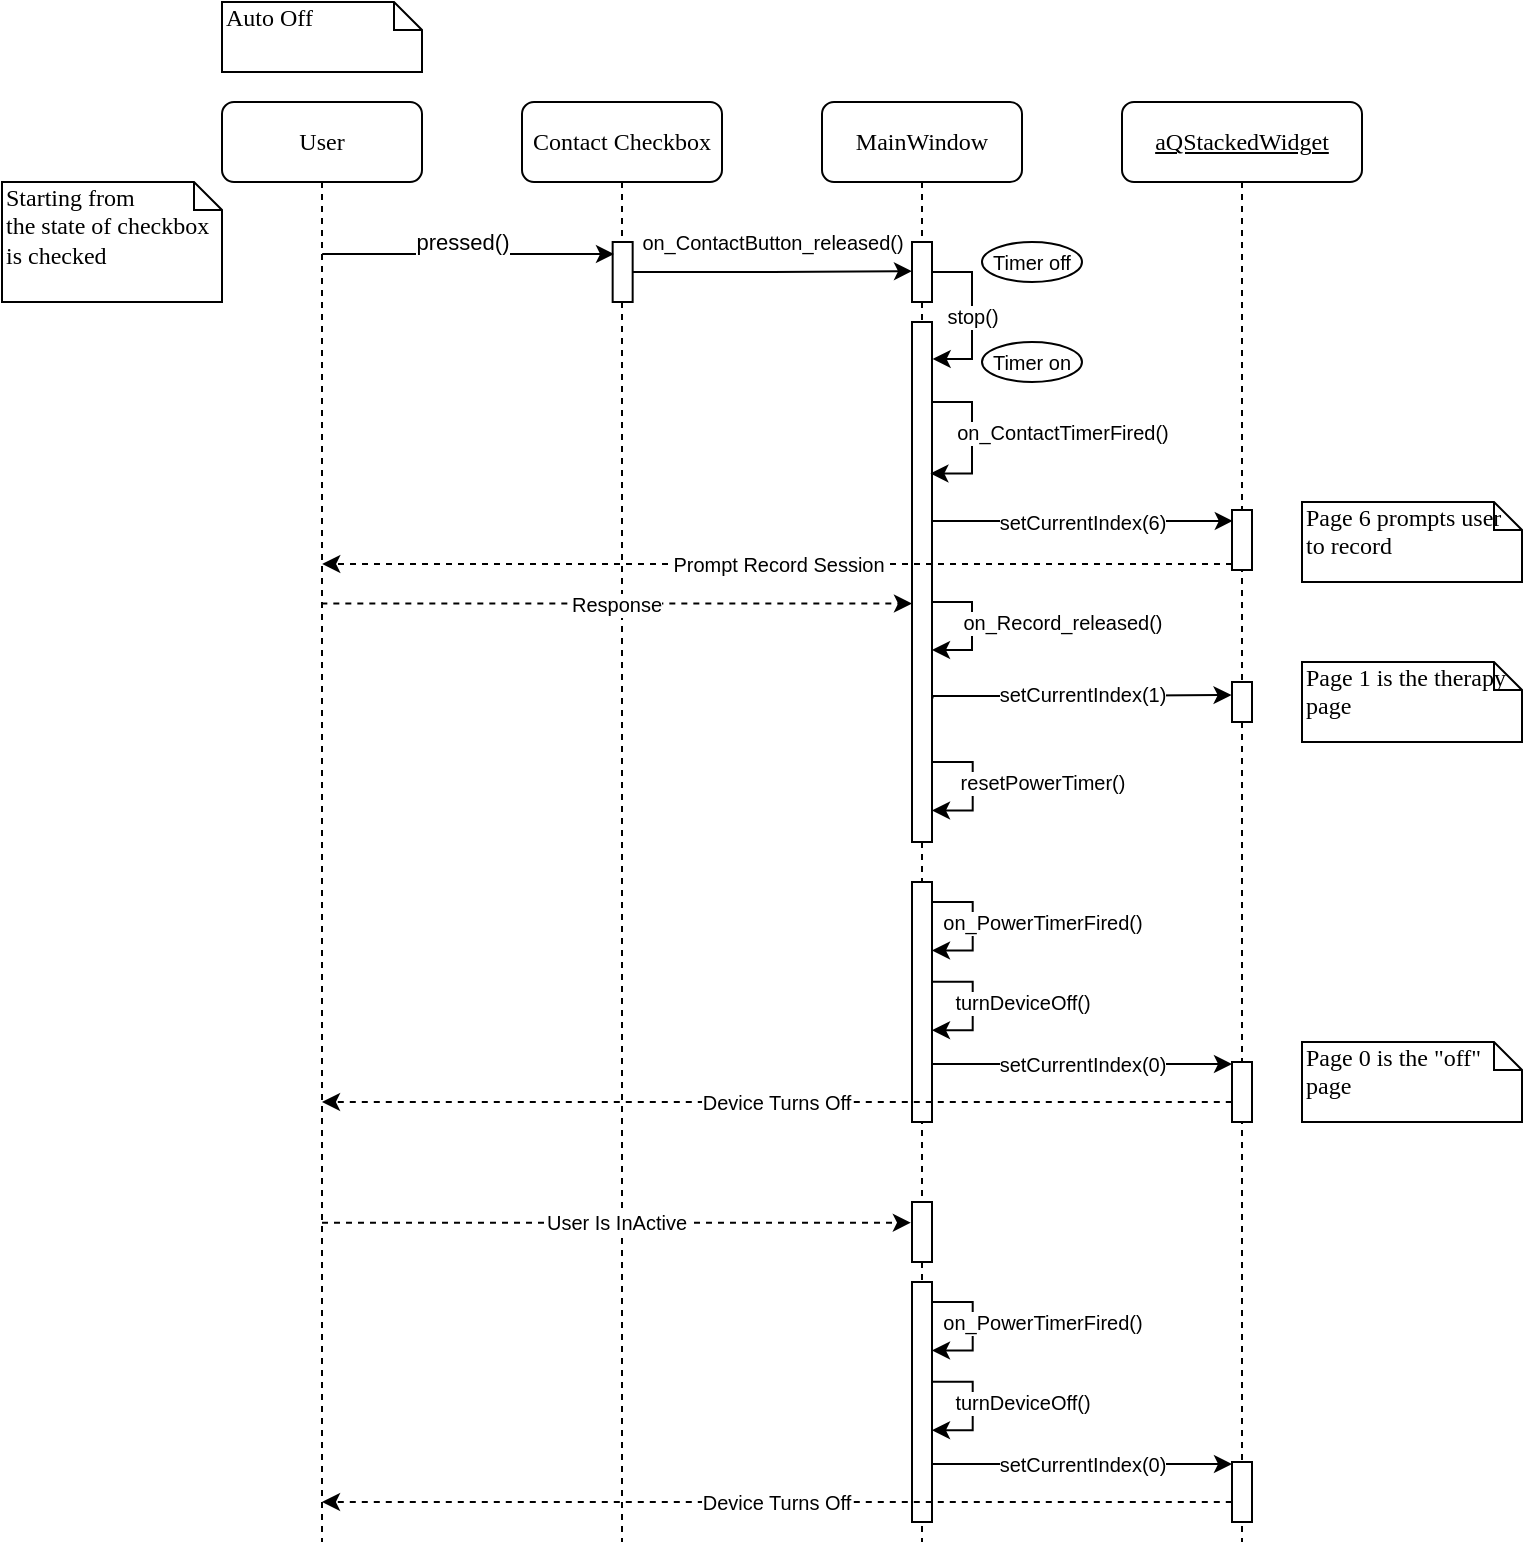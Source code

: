 <mxfile version="15.8.8" type="device"><diagram id="Scy_tJtB7N8xiHCwlLkG" name="Page-1"><mxGraphModel dx="1038" dy="489" grid="1" gridSize="10" guides="1" tooltips="1" connect="1" arrows="1" fold="1" page="1" pageScale="1" pageWidth="850" pageHeight="1100" math="0" shadow="0"><root><mxCell id="0"/><mxCell id="1" parent="0"/><mxCell id="IdRi-EkKLNIlzUSz1pVr-2" value="MainWindow" style="shape=umlLifeline;perimeter=lifelinePerimeter;whiteSpace=wrap;html=1;container=1;collapsible=0;recursiveResize=0;outlineConnect=0;rounded=1;shadow=0;comic=0;labelBackgroundColor=none;strokeWidth=1;fontFamily=Verdana;fontSize=12;align=center;" parent="1" vertex="1"><mxGeometry x="420" y="80" width="100" height="720" as="geometry"/></mxCell><mxCell id="IdRi-EkKLNIlzUSz1pVr-25" value="stop()" style="edgeStyle=orthogonalEdgeStyle;rounded=0;orthogonalLoop=1;jettySize=auto;html=1;entryX=1.033;entryY=0.071;entryDx=0;entryDy=0;entryPerimeter=0;fontSize=10;" parent="IdRi-EkKLNIlzUSz1pVr-2" source="IdRi-EkKLNIlzUSz1pVr-22" target="IdRi-EkKLNIlzUSz1pVr-23" edge="1"><mxGeometry relative="1" as="geometry"><Array as="points"><mxPoint x="75" y="85"/><mxPoint x="75" y="129"/></Array></mxGeometry></mxCell><mxCell id="IdRi-EkKLNIlzUSz1pVr-22" value="" style="html=1;points=[];perimeter=orthogonalPerimeter;rounded=0;shadow=0;comic=0;labelBackgroundColor=none;strokeWidth=1;fontFamily=Verdana;fontSize=12;align=center;" parent="IdRi-EkKLNIlzUSz1pVr-2" vertex="1"><mxGeometry x="45" y="70" width="10" height="30" as="geometry"/></mxCell><mxCell id="IdRi-EkKLNIlzUSz1pVr-23" value="" style="html=1;points=[];perimeter=orthogonalPerimeter;rounded=0;shadow=0;comic=0;labelBackgroundColor=none;strokeWidth=1;fontFamily=Verdana;fontSize=12;align=center;" parent="IdRi-EkKLNIlzUSz1pVr-2" vertex="1"><mxGeometry x="45" y="110" width="10" height="260" as="geometry"/></mxCell><mxCell id="IdRi-EkKLNIlzUSz1pVr-30" value="on_ContactTimerFired()" style="edgeStyle=orthogonalEdgeStyle;rounded=0;orthogonalLoop=1;jettySize=auto;html=1;entryX=0.92;entryY=0.504;entryDx=0;entryDy=0;entryPerimeter=0;fontSize=10;" parent="IdRi-EkKLNIlzUSz1pVr-2" edge="1"><mxGeometry x="-0.094" y="45" relative="1" as="geometry"><mxPoint x="55" y="150" as="sourcePoint"/><mxPoint x="54.2" y="185.76" as="targetPoint"/><Array as="points"><mxPoint x="75" y="150"/><mxPoint x="75" y="186"/></Array><mxPoint as="offset"/></mxGeometry></mxCell><mxCell id="IdRi-EkKLNIlzUSz1pVr-35" value="on_Record_released()" style="edgeStyle=orthogonalEdgeStyle;rounded=0;orthogonalLoop=1;jettySize=auto;html=1;fontSize=10;" parent="IdRi-EkKLNIlzUSz1pVr-2" source="IdRi-EkKLNIlzUSz1pVr-23" edge="1"><mxGeometry x="-0.062" y="45" relative="1" as="geometry"><mxPoint x="55" y="274" as="targetPoint"/><Array as="points"><mxPoint x="75" y="250"/><mxPoint x="75" y="274"/></Array><mxPoint as="offset"/></mxGeometry></mxCell><mxCell id="IdRi-EkKLNIlzUSz1pVr-39" value="resetPowerTimer()" style="edgeStyle=orthogonalEdgeStyle;rounded=0;orthogonalLoop=1;jettySize=auto;html=1;entryX=0.967;entryY=0.657;entryDx=0;entryDy=0;entryPerimeter=0;fontSize=10;" parent="IdRi-EkKLNIlzUSz1pVr-2" edge="1"><mxGeometry x="-0.072" y="35" relative="1" as="geometry"><mxPoint x="55.33" y="330" as="sourcePoint"/><mxPoint x="55.0" y="354.25" as="targetPoint"/><Array as="points"><mxPoint x="75.33" y="330"/><mxPoint x="75.33" y="354"/></Array><mxPoint as="offset"/></mxGeometry></mxCell><mxCell id="IdRi-EkKLNIlzUSz1pVr-40" value="" style="html=1;points=[];perimeter=orthogonalPerimeter;rounded=0;shadow=0;comic=0;labelBackgroundColor=none;strokeWidth=1;fontFamily=Verdana;fontSize=12;align=center;" parent="IdRi-EkKLNIlzUSz1pVr-2" vertex="1"><mxGeometry x="45" y="390" width="10" height="120" as="geometry"/></mxCell><mxCell id="IdRi-EkKLNIlzUSz1pVr-41" value="on_PowerTimerFired()" style="edgeStyle=orthogonalEdgeStyle;rounded=0;orthogonalLoop=1;jettySize=auto;html=1;entryX=0.967;entryY=0.657;entryDx=0;entryDy=0;entryPerimeter=0;fontSize=10;" parent="IdRi-EkKLNIlzUSz1pVr-2" edge="1"><mxGeometry x="-0.072" y="35" relative="1" as="geometry"><mxPoint x="55.33" y="400" as="sourcePoint"/><mxPoint x="55.0" y="424.25" as="targetPoint"/><Array as="points"><mxPoint x="75.33" y="400"/><mxPoint x="75.33" y="424"/></Array><mxPoint as="offset"/></mxGeometry></mxCell><mxCell id="IdRi-EkKLNIlzUSz1pVr-42" value="turnDeviceOff()" style="edgeStyle=orthogonalEdgeStyle;rounded=0;orthogonalLoop=1;jettySize=auto;html=1;entryX=0.967;entryY=0.657;entryDx=0;entryDy=0;entryPerimeter=0;fontSize=10;" parent="IdRi-EkKLNIlzUSz1pVr-2" edge="1"><mxGeometry x="-0.067" y="25" relative="1" as="geometry"><mxPoint x="55.33" y="439.85" as="sourcePoint"/><mxPoint x="55.0" y="464.1" as="targetPoint"/><Array as="points"><mxPoint x="75.33" y="439.85"/><mxPoint x="75.33" y="463.85"/></Array><mxPoint as="offset"/></mxGeometry></mxCell><mxCell id="IdRi-EkKLNIlzUSz1pVr-45" value="Device Turns Off" style="edgeStyle=orthogonalEdgeStyle;rounded=0;orthogonalLoop=1;jettySize=auto;html=1;fontSize=10;dashed=1;" parent="IdRi-EkKLNIlzUSz1pVr-2" edge="1"><mxGeometry relative="1" as="geometry"><mxPoint x="204.9" y="500" as="sourcePoint"/><mxPoint x="-250.0" y="500" as="targetPoint"/></mxGeometry></mxCell><mxCell id="IdRi-EkKLNIlzUSz1pVr-53" value="" style="html=1;points=[];perimeter=orthogonalPerimeter;rounded=0;shadow=0;comic=0;labelBackgroundColor=none;strokeWidth=1;fontFamily=Verdana;fontSize=12;align=center;" parent="IdRi-EkKLNIlzUSz1pVr-2" vertex="1"><mxGeometry x="45" y="590" width="10" height="120" as="geometry"/></mxCell><mxCell id="IdRi-EkKLNIlzUSz1pVr-54" value="on_PowerTimerFired()" style="edgeStyle=orthogonalEdgeStyle;rounded=0;orthogonalLoop=1;jettySize=auto;html=1;entryX=0.967;entryY=0.657;entryDx=0;entryDy=0;entryPerimeter=0;fontSize=10;" parent="IdRi-EkKLNIlzUSz1pVr-2" edge="1"><mxGeometry x="-0.072" y="35" relative="1" as="geometry"><mxPoint x="55.33" y="600" as="sourcePoint"/><mxPoint x="55" y="624.25" as="targetPoint"/><Array as="points"><mxPoint x="75.33" y="600"/><mxPoint x="75.33" y="624"/></Array><mxPoint as="offset"/></mxGeometry></mxCell><mxCell id="IdRi-EkKLNIlzUSz1pVr-55" value="turnDeviceOff()" style="edgeStyle=orthogonalEdgeStyle;rounded=0;orthogonalLoop=1;jettySize=auto;html=1;entryX=0.967;entryY=0.657;entryDx=0;entryDy=0;entryPerimeter=0;fontSize=10;" parent="IdRi-EkKLNIlzUSz1pVr-2" edge="1"><mxGeometry x="-0.067" y="25" relative="1" as="geometry"><mxPoint x="55.33" y="639.85" as="sourcePoint"/><mxPoint x="55" y="664.1" as="targetPoint"/><Array as="points"><mxPoint x="75.33" y="639.85"/><mxPoint x="75.33" y="663.85"/></Array><mxPoint as="offset"/></mxGeometry></mxCell><mxCell id="IdRi-EkKLNIlzUSz1pVr-56" value="Device Turns Off" style="edgeStyle=orthogonalEdgeStyle;rounded=0;orthogonalLoop=1;jettySize=auto;html=1;fontSize=10;dashed=1;" parent="IdRi-EkKLNIlzUSz1pVr-2" edge="1"><mxGeometry relative="1" as="geometry"><mxPoint x="204.9" y="700" as="sourcePoint"/><mxPoint x="-250" y="700" as="targetPoint"/></mxGeometry></mxCell><mxCell id="IdRi-EkKLNIlzUSz1pVr-58" value="setCurrentIndex(0)" style="edgeStyle=orthogonalEdgeStyle;rounded=0;orthogonalLoop=1;jettySize=auto;html=1;entryX=0.04;entryY=0.116;entryDx=0;entryDy=0;entryPerimeter=0;fontSize=10;" parent="IdRi-EkKLNIlzUSz1pVr-2" edge="1"><mxGeometry relative="1" as="geometry"><mxPoint x="54.6" y="681.02" as="sourcePoint"/><mxPoint x="205" y="681" as="targetPoint"/><Array as="points"><mxPoint x="129.6" y="680.52"/></Array></mxGeometry></mxCell><mxCell id="IdRi-EkKLNIlzUSz1pVr-59" value="" style="html=1;points=[];perimeter=orthogonalPerimeter;rounded=0;shadow=0;comic=0;labelBackgroundColor=none;strokeWidth=1;fontFamily=Verdana;fontSize=12;align=center;" parent="IdRi-EkKLNIlzUSz1pVr-2" vertex="1"><mxGeometry x="45" y="550" width="10" height="30" as="geometry"/></mxCell><mxCell id="IdRi-EkKLNIlzUSz1pVr-3" value="&lt;u&gt;aQStackedWidget&lt;/u&gt;" style="shape=umlLifeline;perimeter=lifelinePerimeter;whiteSpace=wrap;html=1;container=1;collapsible=0;recursiveResize=0;outlineConnect=0;rounded=1;shadow=0;comic=0;labelBackgroundColor=none;strokeWidth=1;fontFamily=Verdana;fontSize=12;align=center;" parent="1" vertex="1"><mxGeometry x="570" y="80" width="120" height="720" as="geometry"/></mxCell><mxCell id="IdRi-EkKLNIlzUSz1pVr-29" value="" style="html=1;points=[];perimeter=orthogonalPerimeter;rounded=0;shadow=0;comic=0;labelBackgroundColor=none;strokeWidth=1;fontFamily=Verdana;fontSize=12;align=center;" parent="IdRi-EkKLNIlzUSz1pVr-3" vertex="1"><mxGeometry x="55" y="204" width="10" height="30" as="geometry"/></mxCell><mxCell id="IdRi-EkKLNIlzUSz1pVr-43" value="" style="html=1;points=[];perimeter=orthogonalPerimeter;rounded=0;shadow=0;comic=0;labelBackgroundColor=none;strokeWidth=1;fontFamily=Verdana;fontSize=12;align=center;" parent="IdRi-EkKLNIlzUSz1pVr-3" vertex="1"><mxGeometry x="55" y="480" width="10" height="30" as="geometry"/></mxCell><mxCell id="IdRi-EkKLNIlzUSz1pVr-44" value="setCurrentIndex(0)" style="edgeStyle=orthogonalEdgeStyle;rounded=0;orthogonalLoop=1;jettySize=auto;html=1;entryX=0.04;entryY=0.116;entryDx=0;entryDy=0;entryPerimeter=0;fontSize=10;" parent="IdRi-EkKLNIlzUSz1pVr-3" edge="1"><mxGeometry relative="1" as="geometry"><mxPoint x="-95.4" y="481.02" as="sourcePoint"/><mxPoint x="55.0" y="481" as="targetPoint"/><Array as="points"><mxPoint x="-20.4" y="480.52"/></Array></mxGeometry></mxCell><mxCell id="IdRi-EkKLNIlzUSz1pVr-57" value="" style="html=1;points=[];perimeter=orthogonalPerimeter;rounded=0;shadow=0;comic=0;labelBackgroundColor=none;strokeWidth=1;fontFamily=Verdana;fontSize=12;align=center;" parent="IdRi-EkKLNIlzUSz1pVr-3" vertex="1"><mxGeometry x="55" y="680" width="10" height="30" as="geometry"/></mxCell><mxCell id="IdRi-EkKLNIlzUSz1pVr-62" value="" style="html=1;points=[];perimeter=orthogonalPerimeter;rounded=0;shadow=0;comic=0;labelBackgroundColor=none;strokeWidth=1;fontFamily=Verdana;fontSize=12;align=center;" parent="IdRi-EkKLNIlzUSz1pVr-3" vertex="1"><mxGeometry x="55" y="290" width="10" height="20" as="geometry"/></mxCell><mxCell id="IdRi-EkKLNIlzUSz1pVr-4" value="User" style="shape=umlLifeline;perimeter=lifelinePerimeter;whiteSpace=wrap;html=1;container=1;collapsible=0;recursiveResize=0;outlineConnect=0;rounded=1;shadow=0;comic=0;labelBackgroundColor=none;strokeWidth=1;fontFamily=Verdana;fontSize=12;align=center;" parent="1" vertex="1"><mxGeometry x="120" y="80" width="100" height="720" as="geometry"/></mxCell><mxCell id="IdRi-EkKLNIlzUSz1pVr-5" value="Auto Off" style="shape=note;whiteSpace=wrap;html=1;size=14;verticalAlign=top;align=left;spacingTop=-6;rounded=0;shadow=0;comic=0;labelBackgroundColor=none;strokeWidth=1;fontFamily=Verdana;fontSize=12;fillColor=default;strokeColor=default;fontColor=default;" parent="1" vertex="1"><mxGeometry x="120" y="30" width="100" height="35" as="geometry"/></mxCell><mxCell id="IdRi-EkKLNIlzUSz1pVr-6" value="Contact Checkbox" style="shape=umlLifeline;perimeter=lifelinePerimeter;whiteSpace=wrap;html=1;container=1;collapsible=0;recursiveResize=0;outlineConnect=0;rounded=1;shadow=0;comic=0;labelBackgroundColor=none;strokeWidth=1;fontFamily=Verdana;fontSize=12;align=center;" parent="1" vertex="1"><mxGeometry x="270" y="80" width="100" height="720" as="geometry"/></mxCell><mxCell id="IdRi-EkKLNIlzUSz1pVr-13" value="" style="html=1;points=[];perimeter=orthogonalPerimeter;rounded=0;shadow=0;comic=0;labelBackgroundColor=none;strokeWidth=1;fontFamily=Verdana;fontSize=12;align=center;" parent="IdRi-EkKLNIlzUSz1pVr-6" vertex="1"><mxGeometry x="45.33" y="70" width="10" height="30" as="geometry"/></mxCell><mxCell id="IdRi-EkKLNIlzUSz1pVr-17" value="pressed()" style="endArrow=classic;html=1;rounded=0;entryX=0.067;entryY=0.2;entryDx=0;entryDy=0;entryPerimeter=0;" parent="1" edge="1"><mxGeometry x="-0.042" y="6" width="50" height="50" relative="1" as="geometry"><mxPoint x="170.1" y="156" as="sourcePoint"/><mxPoint x="316" y="156" as="targetPoint"/><mxPoint as="offset"/></mxGeometry></mxCell><mxCell id="IdRi-EkKLNIlzUSz1pVr-20" value="Starting from &lt;br&gt;the state of checkbox is checked&amp;nbsp;" style="shape=note;whiteSpace=wrap;html=1;size=14;verticalAlign=top;align=left;spacingTop=-6;rounded=0;shadow=0;comic=0;labelBackgroundColor=none;strokeWidth=1;fontFamily=Verdana;fontSize=12;fillColor=default;strokeColor=default;fontColor=default;" parent="1" vertex="1"><mxGeometry x="10" y="120" width="110" height="60" as="geometry"/></mxCell><mxCell id="IdRi-EkKLNIlzUSz1pVr-24" value="&lt;font style=&quot;font-size: 10px&quot;&gt;on_ContactButton_released()&lt;/font&gt;" style="edgeStyle=orthogonalEdgeStyle;rounded=0;orthogonalLoop=1;jettySize=auto;html=1;entryX=0;entryY=0.487;entryDx=0;entryDy=0;entryPerimeter=0;" parent="1" source="IdRi-EkKLNIlzUSz1pVr-13" target="IdRi-EkKLNIlzUSz1pVr-22" edge="1"><mxGeometry x="0.003" y="15" relative="1" as="geometry"><mxPoint as="offset"/></mxGeometry></mxCell><mxCell id="IdRi-EkKLNIlzUSz1pVr-26" value="Timer off" style="ellipse;whiteSpace=wrap;html=1;fontSize=10;" parent="1" vertex="1"><mxGeometry x="500" y="150" width="50" height="20" as="geometry"/></mxCell><mxCell id="IdRi-EkKLNIlzUSz1pVr-31" value="setCurrentIndex(6)" style="edgeStyle=orthogonalEdgeStyle;rounded=0;orthogonalLoop=1;jettySize=auto;html=1;entryX=0.04;entryY=0.116;entryDx=0;entryDy=0;entryPerimeter=0;fontSize=10;" parent="1" edge="1"><mxGeometry relative="1" as="geometry"><mxPoint x="475" y="289.5" as="sourcePoint"/><mxPoint x="625.4" y="289.48" as="targetPoint"/><Array as="points"><mxPoint x="550" y="289"/></Array></mxGeometry></mxCell><mxCell id="IdRi-EkKLNIlzUSz1pVr-32" value="Prompt Record Session" style="edgeStyle=orthogonalEdgeStyle;rounded=0;orthogonalLoop=1;jettySize=auto;html=1;fontSize=10;dashed=1;" parent="1" edge="1"><mxGeometry relative="1" as="geometry"><mxPoint x="625" y="311" as="sourcePoint"/><mxPoint x="170.1" y="311" as="targetPoint"/></mxGeometry></mxCell><mxCell id="IdRi-EkKLNIlzUSz1pVr-27" value="Timer on" style="ellipse;whiteSpace=wrap;html=1;fontSize=10;" parent="1" vertex="1"><mxGeometry x="500" y="200" width="50" height="20" as="geometry"/></mxCell><mxCell id="IdRi-EkKLNIlzUSz1pVr-33" value="Response" style="endArrow=classic;html=1;rounded=0;dashed=1;fontSize=10;entryX=0;entryY=0.739;entryDx=0;entryDy=0;entryPerimeter=0;" parent="1" edge="1"><mxGeometry width="50" height="50" relative="1" as="geometry"><mxPoint x="169.667" y="330.75" as="sourcePoint"/><mxPoint x="465" y="330.75" as="targetPoint"/></mxGeometry></mxCell><mxCell id="IdRi-EkKLNIlzUSz1pVr-34" value="Page 6 prompts user to record" style="shape=note;whiteSpace=wrap;html=1;size=14;verticalAlign=top;align=left;spacingTop=-6;rounded=0;shadow=0;comic=0;labelBackgroundColor=none;strokeWidth=1;fontFamily=Verdana;fontSize=12;fillColor=default;strokeColor=default;fontColor=default;" parent="1" vertex="1"><mxGeometry x="660" y="280" width="110" height="40" as="geometry"/></mxCell><mxCell id="IdRi-EkKLNIlzUSz1pVr-38" value="Page 1 is the therapy page" style="shape=note;whiteSpace=wrap;html=1;size=14;verticalAlign=top;align=left;spacingTop=-6;rounded=0;shadow=0;comic=0;labelBackgroundColor=none;strokeWidth=1;fontFamily=Verdana;fontSize=12;fillColor=default;strokeColor=default;fontColor=default;" parent="1" vertex="1"><mxGeometry x="660" y="360" width="110" height="40" as="geometry"/></mxCell><mxCell id="IdRi-EkKLNIlzUSz1pVr-60" value="User Is InActive" style="endArrow=classic;html=1;rounded=0;fontSize=10;entryX=-0.057;entryY=0.344;entryDx=0;entryDy=0;entryPerimeter=0;dashed=1;" parent="1" source="IdRi-EkKLNIlzUSz1pVr-4" target="IdRi-EkKLNIlzUSz1pVr-59" edge="1"><mxGeometry width="50" height="50" relative="1" as="geometry"><mxPoint x="260" y="690" as="sourcePoint"/><mxPoint x="310" y="640" as="targetPoint"/></mxGeometry></mxCell><mxCell id="IdRi-EkKLNIlzUSz1pVr-61" value="Page 0 is the &quot;off&quot; page" style="shape=note;whiteSpace=wrap;html=1;size=14;verticalAlign=top;align=left;spacingTop=-6;rounded=0;shadow=0;comic=0;labelBackgroundColor=none;strokeWidth=1;fontFamily=Verdana;fontSize=12;fillColor=default;strokeColor=default;fontColor=default;" parent="1" vertex="1"><mxGeometry x="660" y="550" width="110" height="40" as="geometry"/></mxCell><mxCell id="IdRi-EkKLNIlzUSz1pVr-37" value="setCurrentIndex(1)" style="edgeStyle=orthogonalEdgeStyle;rounded=0;orthogonalLoop=1;jettySize=auto;html=1;fontSize=10;entryX=-0.022;entryY=0.225;entryDx=0;entryDy=0;entryPerimeter=0;exitX=1.026;exitY=0.678;exitDx=0;exitDy=0;exitPerimeter=0;" parent="1" edge="1"><mxGeometry x="0.008" y="1" relative="1" as="geometry"><mxPoint x="475.26" y="378.28" as="sourcePoint"/><mxPoint x="624.78" y="376.5" as="targetPoint"/><Array as="points"><mxPoint x="475" y="377"/><mxPoint x="550" y="377"/></Array><mxPoint as="offset"/></mxGeometry></mxCell></root></mxGraphModel></diagram></mxfile>